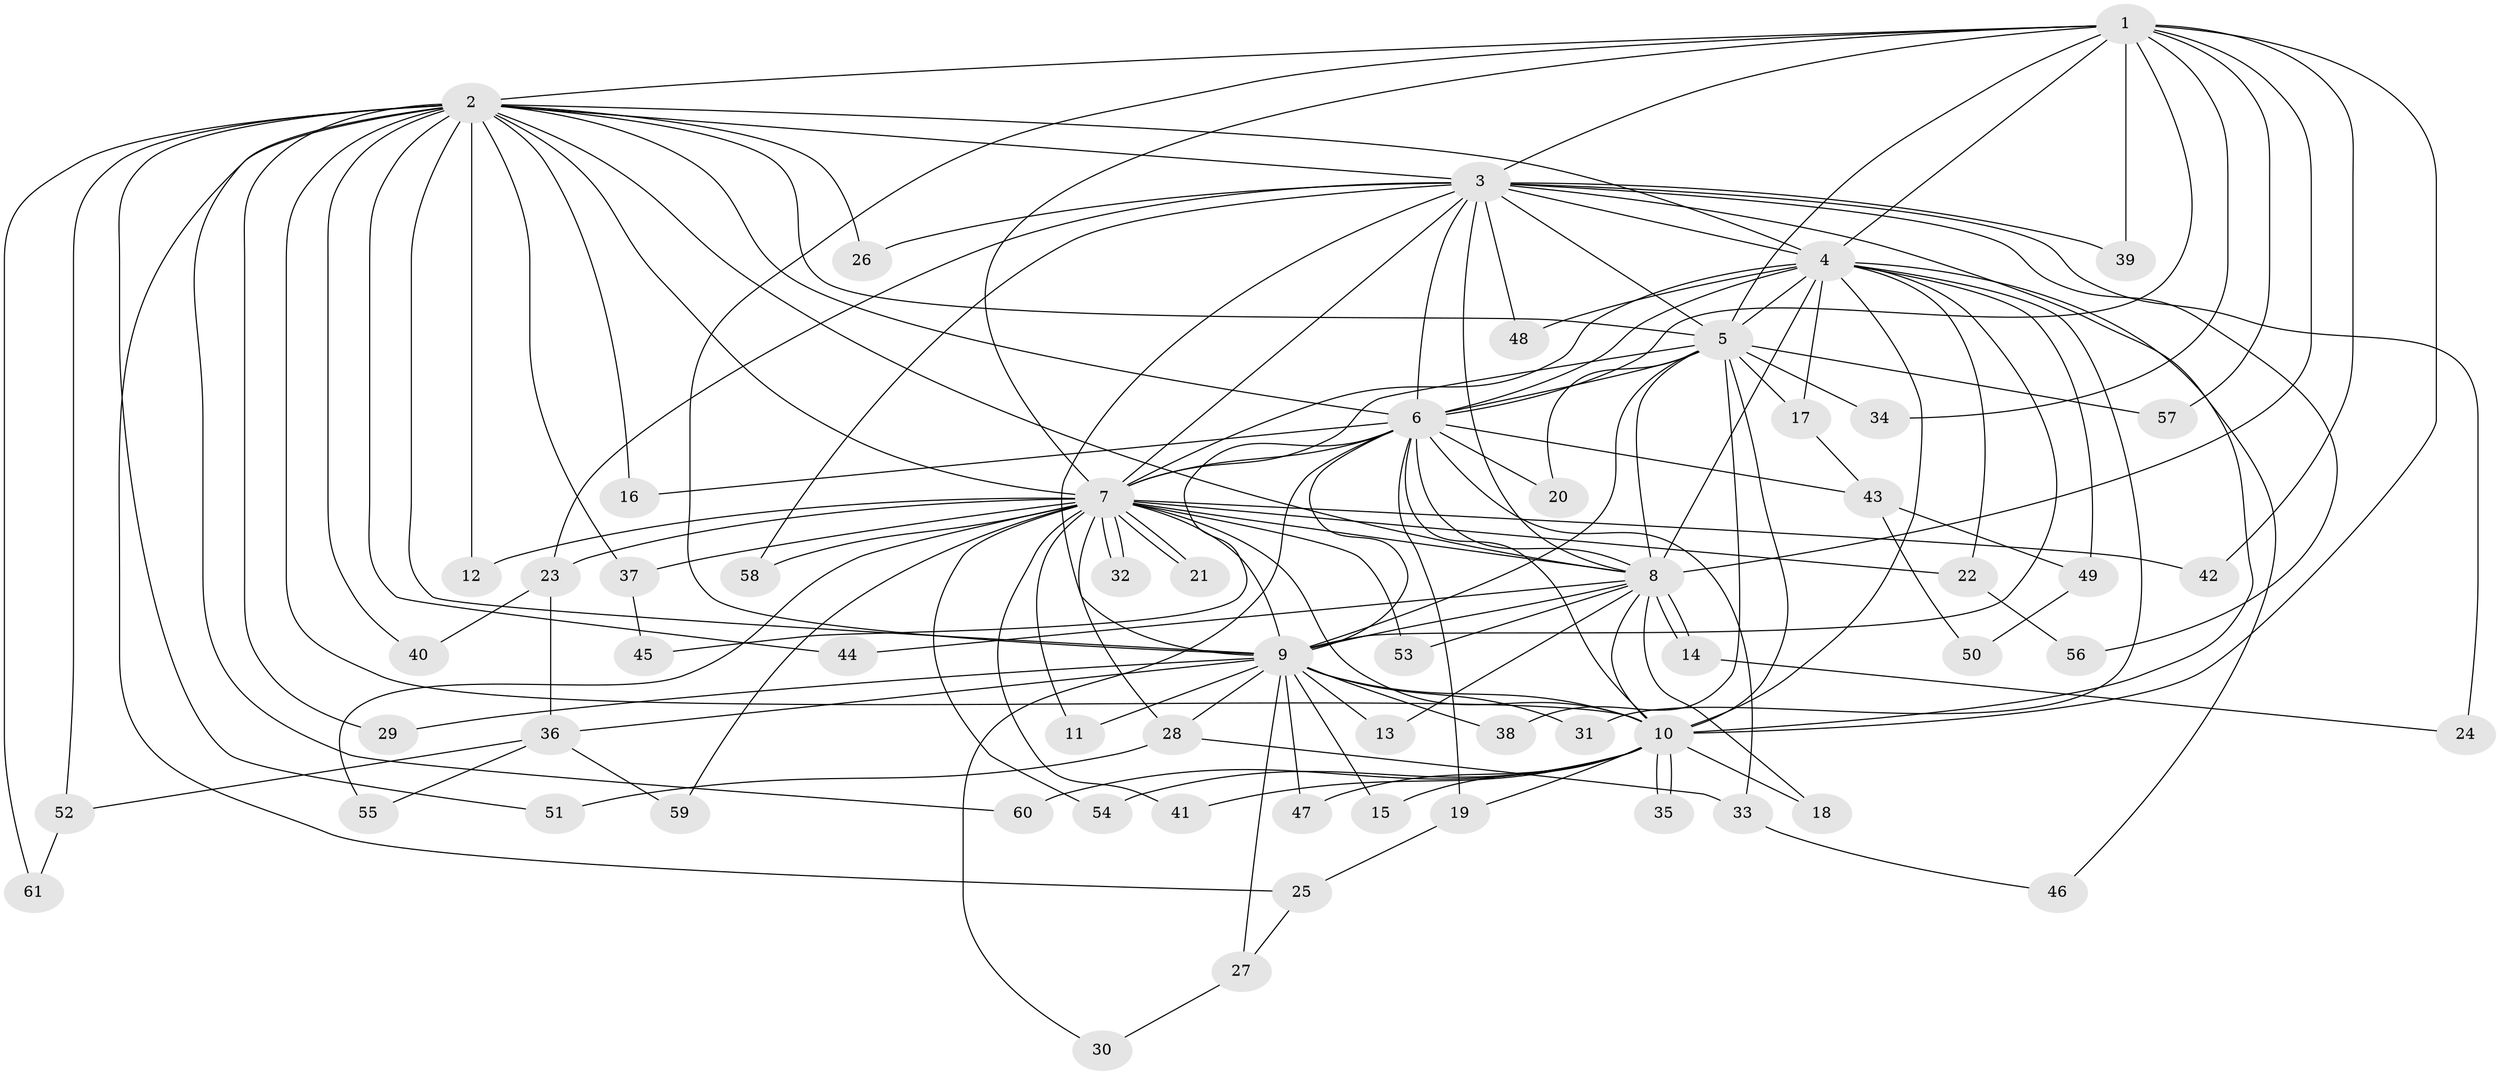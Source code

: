 // Generated by graph-tools (version 1.1) at 2025/49/03/09/25 03:49:33]
// undirected, 61 vertices, 147 edges
graph export_dot {
graph [start="1"]
  node [color=gray90,style=filled];
  1;
  2;
  3;
  4;
  5;
  6;
  7;
  8;
  9;
  10;
  11;
  12;
  13;
  14;
  15;
  16;
  17;
  18;
  19;
  20;
  21;
  22;
  23;
  24;
  25;
  26;
  27;
  28;
  29;
  30;
  31;
  32;
  33;
  34;
  35;
  36;
  37;
  38;
  39;
  40;
  41;
  42;
  43;
  44;
  45;
  46;
  47;
  48;
  49;
  50;
  51;
  52;
  53;
  54;
  55;
  56;
  57;
  58;
  59;
  60;
  61;
  1 -- 2;
  1 -- 3;
  1 -- 4;
  1 -- 5;
  1 -- 6;
  1 -- 7;
  1 -- 8;
  1 -- 9;
  1 -- 10;
  1 -- 34;
  1 -- 39;
  1 -- 42;
  1 -- 57;
  2 -- 3;
  2 -- 4;
  2 -- 5;
  2 -- 6;
  2 -- 7;
  2 -- 8;
  2 -- 9;
  2 -- 10;
  2 -- 12;
  2 -- 16;
  2 -- 25;
  2 -- 26;
  2 -- 29;
  2 -- 37;
  2 -- 40;
  2 -- 44;
  2 -- 51;
  2 -- 52;
  2 -- 60;
  2 -- 61;
  3 -- 4;
  3 -- 5;
  3 -- 6;
  3 -- 7;
  3 -- 8;
  3 -- 9;
  3 -- 10;
  3 -- 23;
  3 -- 24;
  3 -- 26;
  3 -- 39;
  3 -- 48;
  3 -- 56;
  3 -- 58;
  4 -- 5;
  4 -- 6;
  4 -- 7;
  4 -- 8;
  4 -- 9;
  4 -- 10;
  4 -- 17;
  4 -- 22;
  4 -- 31;
  4 -- 46;
  4 -- 48;
  4 -- 49;
  5 -- 6;
  5 -- 7;
  5 -- 8;
  5 -- 9;
  5 -- 10;
  5 -- 17;
  5 -- 20;
  5 -- 34;
  5 -- 38;
  5 -- 57;
  6 -- 7;
  6 -- 8;
  6 -- 9;
  6 -- 10;
  6 -- 16;
  6 -- 19;
  6 -- 20;
  6 -- 30;
  6 -- 33;
  6 -- 43;
  6 -- 45;
  7 -- 8;
  7 -- 9;
  7 -- 10;
  7 -- 11;
  7 -- 12;
  7 -- 21;
  7 -- 21;
  7 -- 22;
  7 -- 23;
  7 -- 28;
  7 -- 32;
  7 -- 32;
  7 -- 37;
  7 -- 41;
  7 -- 42;
  7 -- 53;
  7 -- 54;
  7 -- 55;
  7 -- 58;
  7 -- 59;
  8 -- 9;
  8 -- 10;
  8 -- 13;
  8 -- 14;
  8 -- 14;
  8 -- 18;
  8 -- 44;
  8 -- 53;
  9 -- 10;
  9 -- 11;
  9 -- 13;
  9 -- 15;
  9 -- 27;
  9 -- 28;
  9 -- 29;
  9 -- 31;
  9 -- 36;
  9 -- 38;
  9 -- 47;
  10 -- 15;
  10 -- 18;
  10 -- 19;
  10 -- 35;
  10 -- 35;
  10 -- 41;
  10 -- 47;
  10 -- 54;
  10 -- 60;
  14 -- 24;
  17 -- 43;
  19 -- 25;
  22 -- 56;
  23 -- 36;
  23 -- 40;
  25 -- 27;
  27 -- 30;
  28 -- 33;
  28 -- 51;
  33 -- 46;
  36 -- 52;
  36 -- 55;
  36 -- 59;
  37 -- 45;
  43 -- 49;
  43 -- 50;
  49 -- 50;
  52 -- 61;
}
